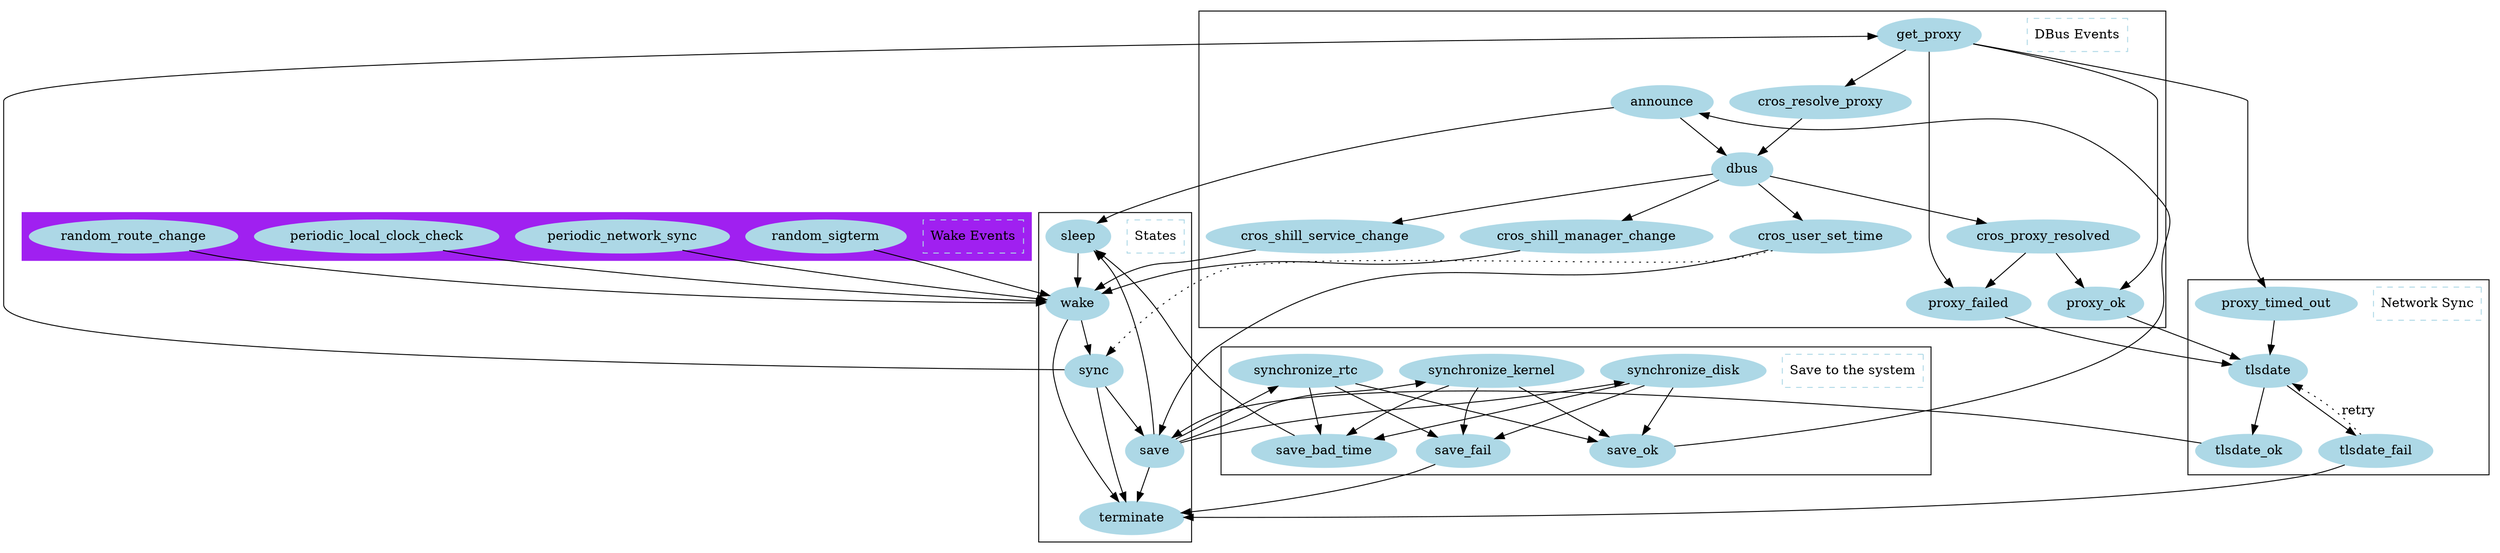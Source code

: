 /* This DOT file represents the logical interaction between
 * the events in the system and the "state" of tlsdated.
 */
digraph tlsdated {
  graph[compound=true];

  node[style=filled,color=lightblue];

  subgraph cluster_states {
    state_label[shape=box,style=dashed,label="States"];
    sleep -> wake;
    wake -> sync;
    sync -> save;
    save -> sleep;
    wake -> terminate;
    sync -> terminate;
    save -> terminate;
  }

  subgraph cluster_wake {
    color=purple;
    style=filled;
    wake_label[shape=box,style=dashed,label="Wake Events"];
    periodic_local_clock_check -> wake;
    periodic_network_sync -> wake;
    random_sigterm -> wake;
    random_route_change -> wake;
  }

  subgraph cluster_dbus {
    dbus_label[shape=box,style=dashed,label="DBus Events"];
    dbus-> cros_shill_manager_change -> wake;
    dbus-> cros_shill_service_change -> wake;
    dbus -> cros_proxy_resolved -> {proxy_ok, proxy_failed};
    dbus -> cros_user_set_time -> save;
            cros_user_set_time -> sync [style=dotted];
    get_proxy -> cros_resolve_proxy -> dbus;
    announce -> dbus;
  }

  subgraph cluster_sync {
    sync_label[shape=box,style=dashed,label="Network Sync"];
    sync -> get_proxy -> {proxy_ok, proxy_failed, proxy_timed_out} -> tlsdate;
    tlsdate -> tlsdate_ok -> save;
    tlsdate -> tlsdate_fail;
    tlsdate_fail -> tlsdate [label="retry",style=dotted];
    tlsdate_fail -> terminate;
  };

  subgraph cluster_save {
    save_label[shape=box,style=dashed,label="Save to the system"];
    save -> { synchronize_rtc, synchronize_kernel, synchronize_disk } -> { save_ok, save_fail, save_bad_time };
    save_ok -> announce -> sleep;
    save_fail -> terminate;
    save_bad_time -> sleep;
  }
}

